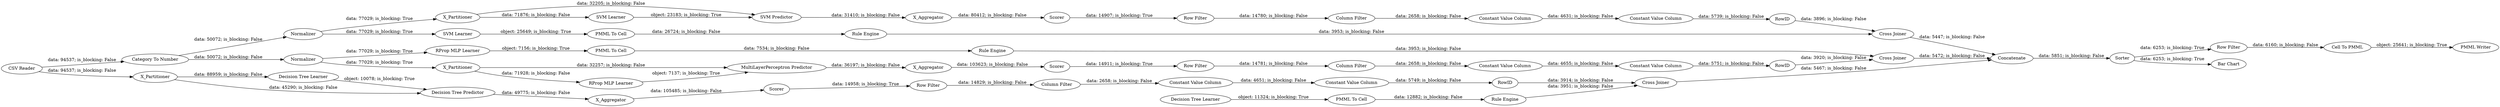 digraph {
	"8432389927424190192_35" [label="Rule Engine"]
	"-8669675669483461548_290" [label="Constant Value Column"]
	"-5474373159023742559_71" [label="Row Filter"]
	"-5474373159023742559_59" [label="Bar Chart"]
	"5317746423413411148_38" [label="Cross Joiner"]
	"-8173610002265161234_294" [label="Column Filter"]
	"-3794067051536061299_294" [label="Column Filter"]
	"-3888110775607931064_34" [label="Rule Engine"]
	"7430725504426425988_32" [label="SVM Predictor"]
	"-5474373159023742559_65" [label=Concatenate]
	"-537596971484452394_28" [label="PMML To Cell"]
	"-3888110775607931064_35" [label="RProp MLP Learner"]
	"5317746423413411148_32" [label="MultiLayerPerceptron Predictor"]
	"-537596971484452394_34" [label="Rule Engine"]
	"-3794067051536061299_290" [label="Constant Value Column"]
	"7430725504426425988_2" [label=X_Partitioner]
	"-5474373159023742559_68" [label="Cell To PMML"]
	"-3794067051536061299_9" [label="Row Filter"]
	"7430725504426425988_40" [label=Normalizer]
	"-8669675669483461548_9" [label="Row Filter"]
	"-5474373159023742559_66" [label=Sorter]
	"-3794067051536061299_293" [label=RowID]
	"-8173610002265161234_292" [label="Constant Value Column"]
	"-8173610002265161234_9" [label="Row Filter"]
	"-5474373159023742559_67" [label="CSV Reader"]
	"-5474373159023742559_73" [label="Category To Number"]
	"-537596971484452394_33" [label="Decision Tree Learner"]
	"-8669675669483461548_293" [label=RowID]
	"8432389927424190192_34" [label="PMML To Cell"]
	"-8173610002265161234_293" [label=RowID]
	"-8669675669483461548_292" [label="Constant Value Column"]
	"5317746423413411148_31" [label="RProp MLP Learner"]
	"-4970601328914223051_38" [label="Cross Joiner"]
	"7430725504426425988_31" [label="SVM Learner"]
	"-4970601328914223051_31" [label="Decision Tree Learner"]
	"7430725504426425988_41" [label=Scorer]
	"7430725504426425988_7" [label=X_Aggregator]
	"5317746423413411148_39" [label=Normalizer]
	"-3888110775607931064_22" [label="PMML To Cell"]
	"-4970601328914223051_7" [label=X_Aggregator]
	"8432389927424190192_33" [label="SVM Learner"]
	"5317746423413411148_7" [label=X_Aggregator]
	"-8669675669483461548_294" [label="Column Filter"]
	"-4970601328914223051_39" [label=Scorer]
	"-4970601328914223051_32" [label="Decision Tree Predictor"]
	"-5474373159023742559_64" [label="PMML Writer"]
	"-8173610002265161234_290" [label="Constant Value Column"]
	"5317746423413411148_40" [label=Scorer]
	"-4970601328914223051_2" [label=X_Partitioner]
	"-3794067051536061299_292" [label="Constant Value Column"]
	"5317746423413411148_2" [label=X_Partitioner]
	"7430725504426425988_39" [label="Cross Joiner"]
	"7430725504426425988_2" -> "7430725504426425988_31" [label="data: 71876; is_blocking: False"]
	"-8669675669483461548_290" -> "-8669675669483461548_292" [label="data: 4655; is_blocking: False"]
	"7430725504426425988_2" -> "7430725504426425988_32" [label="data: 32205; is_blocking: False"]
	"7430725504426425988_40" -> "7430725504426425988_2" [label="data: 77029; is_blocking: True"]
	"-8669675669483461548_293" -> "5317746423413411148_38" [label="data: 3920; is_blocking: False"]
	"5317746423413411148_38" -> "-5474373159023742559_65" [label="data: 5472; is_blocking: False"]
	"-4970601328914223051_2" -> "-4970601328914223051_31" [label="data: 88959; is_blocking: False"]
	"-5474373159023742559_68" -> "-5474373159023742559_64" [label="object: 25641; is_blocking: True"]
	"-3888110775607931064_35" -> "-3888110775607931064_22" [label="object: 7156; is_blocking: True"]
	"-4970601328914223051_31" -> "-4970601328914223051_32" [label="object: 10078; is_blocking: True"]
	"-5474373159023742559_71" -> "-5474373159023742559_68" [label="data: 6160; is_blocking: False"]
	"5317746423413411148_32" -> "5317746423413411148_7" [label="data: 36197; is_blocking: False"]
	"5317746423413411148_2" -> "5317746423413411148_31" [label="data: 71928; is_blocking: False"]
	"-8173610002265161234_294" -> "-8173610002265161234_290" [label="data: 2658; is_blocking: False"]
	"-4970601328914223051_2" -> "-4970601328914223051_32" [label="data: 45290; is_blocking: False"]
	"-4970601328914223051_7" -> "-4970601328914223051_39" [label="data: 105485; is_blocking: False"]
	"8432389927424190192_33" -> "8432389927424190192_34" [label="object: 25649; is_blocking: True"]
	"-5474373159023742559_66" -> "-5474373159023742559_71" [label="data: 6253; is_blocking: True"]
	"-537596971484452394_34" -> "-4970601328914223051_38" [label="data: 3951; is_blocking: False"]
	"-8173610002265161234_290" -> "-8173610002265161234_292" [label="data: 4651; is_blocking: False"]
	"-3794067051536061299_9" -> "-3794067051536061299_294" [label="data: 14780; is_blocking: False"]
	"-3794067051536061299_290" -> "-3794067051536061299_292" [label="data: 4631; is_blocking: False"]
	"-8173610002265161234_292" -> "-8173610002265161234_293" [label="data: 5749; is_blocking: False"]
	"8432389927424190192_34" -> "8432389927424190192_35" [label="data: 26724; is_blocking: False"]
	"5317746423413411148_2" -> "5317746423413411148_32" [label="data: 32257; is_blocking: False"]
	"5317746423413411148_39" -> "5317746423413411148_2" [label="data: 77029; is_blocking: True"]
	"5317746423413411148_7" -> "5317746423413411148_40" [label="data: 103623; is_blocking: False"]
	"7430725504426425988_40" -> "8432389927424190192_33" [label="data: 77029; is_blocking: True"]
	"5317746423413411148_40" -> "-8669675669483461548_9" [label="data: 14911; is_blocking: True"]
	"-8669675669483461548_9" -> "-8669675669483461548_294" [label="data: 14781; is_blocking: False"]
	"-5474373159023742559_73" -> "7430725504426425988_40" [label="data: 50072; is_blocking: False"]
	"-3794067051536061299_292" -> "-3794067051536061299_293" [label="data: 5739; is_blocking: False"]
	"-3794067051536061299_293" -> "7430725504426425988_39" [label="data: 3896; is_blocking: False"]
	"-4970601328914223051_39" -> "-8173610002265161234_9" [label="data: 14958; is_blocking: True"]
	"7430725504426425988_31" -> "7430725504426425988_32" [label="object: 23183; is_blocking: True"]
	"7430725504426425988_7" -> "7430725504426425988_41" [label="data: 80412; is_blocking: False"]
	"-8669675669483461548_292" -> "-8669675669483461548_293" [label="data: 5751; is_blocking: False"]
	"-5474373159023742559_66" -> "-5474373159023742559_59" [label="data: 6253; is_blocking: True"]
	"-5474373159023742559_73" -> "5317746423413411148_39" [label="data: 50072; is_blocking: False"]
	"-8669675669483461548_294" -> "-8669675669483461548_290" [label="data: 2658; is_blocking: False"]
	"-537596971484452394_28" -> "-537596971484452394_34" [label="data: 12882; is_blocking: False"]
	"7430725504426425988_32" -> "7430725504426425988_7" [label="data: 31410; is_blocking: False"]
	"-3888110775607931064_34" -> "5317746423413411148_38" [label="data: 3953; is_blocking: False"]
	"8432389927424190192_35" -> "7430725504426425988_39" [label="data: 3953; is_blocking: False"]
	"-4970601328914223051_38" -> "-5474373159023742559_65" [label="data: 5467; is_blocking: False"]
	"-5474373159023742559_67" -> "-4970601328914223051_2" [label="data: 94537; is_blocking: False"]
	"-5474373159023742559_65" -> "-5474373159023742559_66" [label="data: 5851; is_blocking: False"]
	"-8173610002265161234_9" -> "-8173610002265161234_294" [label="data: 14829; is_blocking: False"]
	"-537596971484452394_33" -> "-537596971484452394_28" [label="object: 11324; is_blocking: True"]
	"-4970601328914223051_32" -> "-4970601328914223051_7" [label="data: 49775; is_blocking: False"]
	"5317746423413411148_39" -> "-3888110775607931064_35" [label="data: 77029; is_blocking: True"]
	"-3888110775607931064_22" -> "-3888110775607931064_34" [label="data: 7534; is_blocking: False"]
	"-3794067051536061299_294" -> "-3794067051536061299_290" [label="data: 2658; is_blocking: False"]
	"5317746423413411148_31" -> "5317746423413411148_32" [label="object: 7137; is_blocking: True"]
	"-8173610002265161234_293" -> "-4970601328914223051_38" [label="data: 3914; is_blocking: False"]
	"-5474373159023742559_67" -> "-5474373159023742559_73" [label="data: 94537; is_blocking: False"]
	"7430725504426425988_41" -> "-3794067051536061299_9" [label="data: 14907; is_blocking: True"]
	"7430725504426425988_39" -> "-5474373159023742559_65" [label="data: 5447; is_blocking: False"]
	rankdir=LR
}
